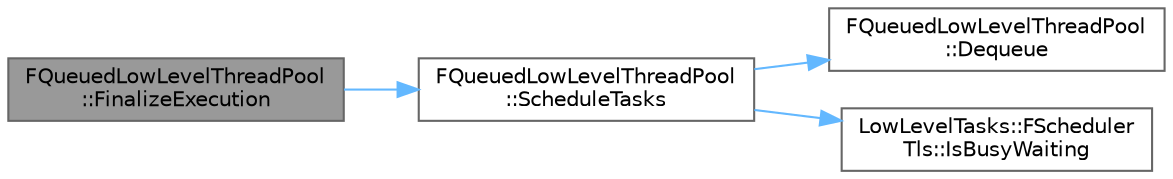 digraph "FQueuedLowLevelThreadPool::FinalizeExecution"
{
 // INTERACTIVE_SVG=YES
 // LATEX_PDF_SIZE
  bgcolor="transparent";
  edge [fontname=Helvetica,fontsize=10,labelfontname=Helvetica,labelfontsize=10];
  node [fontname=Helvetica,fontsize=10,shape=box,height=0.2,width=0.4];
  rankdir="LR";
  Node1 [id="Node000001",label="FQueuedLowLevelThreadPool\l::FinalizeExecution",height=0.2,width=0.4,color="gray40", fillcolor="grey60", style="filled", fontcolor="black",tooltip=" "];
  Node1 -> Node2 [id="edge1_Node000001_Node000002",color="steelblue1",style="solid",tooltip=" "];
  Node2 [id="Node000002",label="FQueuedLowLevelThreadPool\l::ScheduleTasks",height=0.2,width=0.4,color="grey40", fillcolor="white", style="filled",URL="$df/d8c/classFQueuedLowLevelThreadPool.html#a9a0682a40a1c26d4ba5049099e484036",tooltip=" "];
  Node2 -> Node3 [id="edge2_Node000002_Node000003",color="steelblue1",style="solid",tooltip=" "];
  Node3 [id="Node000003",label="FQueuedLowLevelThreadPool\l::Dequeue",height=0.2,width=0.4,color="grey40", fillcolor="white", style="filled",URL="$df/d8c/classFQueuedLowLevelThreadPool.html#af7974984f4c087eb10a9ef531e75f311",tooltip=" "];
  Node2 -> Node4 [id="edge3_Node000002_Node000004",color="steelblue1",style="solid",tooltip=" "];
  Node4 [id="Node000004",label="LowLevelTasks::FScheduler\lTls::IsBusyWaiting",height=0.2,width=0.4,color="grey40", fillcolor="white", style="filled",URL="$dd/d7c/classLowLevelTasks_1_1FSchedulerTls.html#a341960ce37cfff2f89eed89ecde949b7",tooltip=" "];
}
